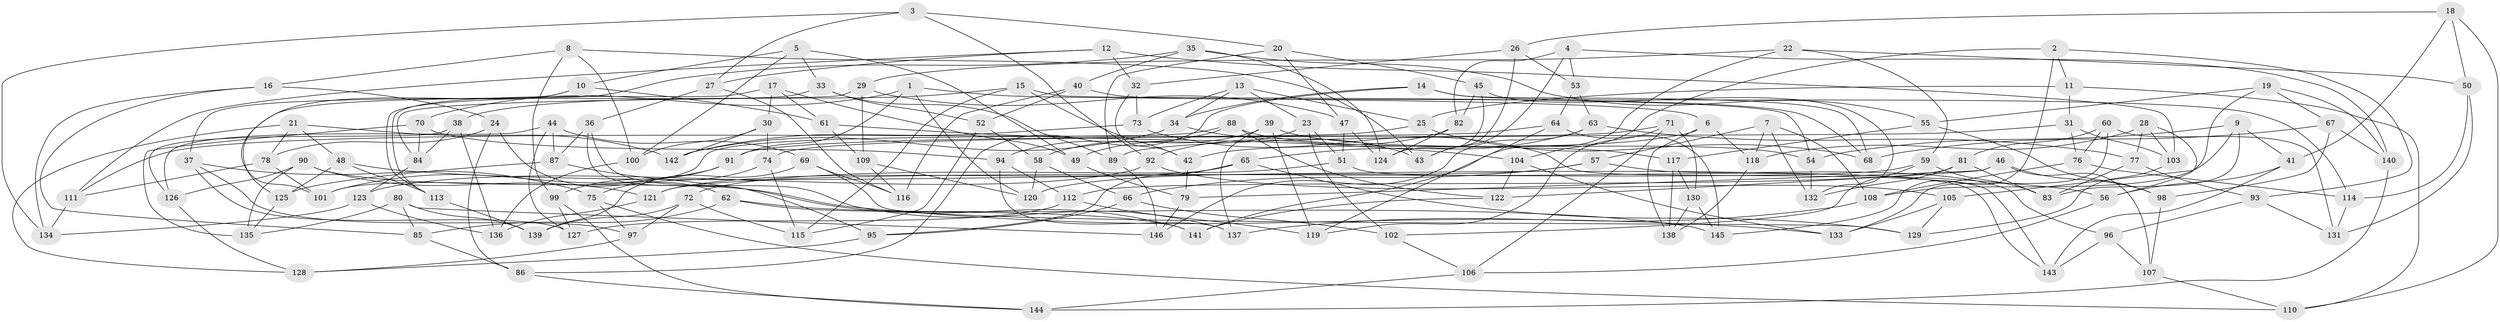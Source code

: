 // Generated by graph-tools (version 1.1) at 2025/11/02/27/25 16:11:46]
// undirected, 146 vertices, 292 edges
graph export_dot {
graph [start="1"]
  node [color=gray90,style=filled];
  1;
  2;
  3;
  4;
  5;
  6;
  7;
  8;
  9;
  10;
  11;
  12;
  13;
  14;
  15;
  16;
  17;
  18;
  19;
  20;
  21;
  22;
  23;
  24;
  25;
  26;
  27;
  28;
  29;
  30;
  31;
  32;
  33;
  34;
  35;
  36;
  37;
  38;
  39;
  40;
  41;
  42;
  43;
  44;
  45;
  46;
  47;
  48;
  49;
  50;
  51;
  52;
  53;
  54;
  55;
  56;
  57;
  58;
  59;
  60;
  61;
  62;
  63;
  64;
  65;
  66;
  67;
  68;
  69;
  70;
  71;
  72;
  73;
  74;
  75;
  76;
  77;
  78;
  79;
  80;
  81;
  82;
  83;
  84;
  85;
  86;
  87;
  88;
  89;
  90;
  91;
  92;
  93;
  94;
  95;
  96;
  97;
  98;
  99;
  100;
  101;
  102;
  103;
  104;
  105;
  106;
  107;
  108;
  109;
  110;
  111;
  112;
  113;
  114;
  115;
  116;
  117;
  118;
  119;
  120;
  121;
  122;
  123;
  124;
  125;
  126;
  127;
  128;
  129;
  130;
  131;
  132;
  133;
  134;
  135;
  136;
  137;
  138;
  139;
  140;
  141;
  142;
  143;
  144;
  145;
  146;
  1 -- 120;
  1 -- 6;
  1 -- 91;
  1 -- 70;
  2 -- 11;
  2 -- 93;
  2 -- 145;
  2 -- 104;
  3 -- 20;
  3 -- 27;
  3 -- 134;
  3 -- 92;
  4 -- 43;
  4 -- 82;
  4 -- 140;
  4 -- 53;
  5 -- 100;
  5 -- 33;
  5 -- 49;
  5 -- 10;
  6 -- 42;
  6 -- 138;
  6 -- 118;
  7 -- 132;
  7 -- 57;
  7 -- 108;
  7 -- 118;
  8 -- 100;
  8 -- 99;
  8 -- 43;
  8 -- 16;
  9 -- 83;
  9 -- 108;
  9 -- 41;
  9 -- 54;
  10 -- 101;
  10 -- 61;
  10 -- 37;
  11 -- 31;
  11 -- 25;
  11 -- 110;
  12 -- 27;
  12 -- 32;
  12 -- 103;
  12 -- 111;
  13 -- 34;
  13 -- 25;
  13 -- 73;
  13 -- 23;
  14 -- 86;
  14 -- 114;
  14 -- 34;
  14 -- 68;
  15 -- 42;
  15 -- 54;
  15 -- 115;
  15 -- 38;
  16 -- 85;
  16 -- 134;
  16 -- 24;
  17 -- 30;
  17 -- 113;
  17 -- 49;
  17 -- 61;
  18 -- 110;
  18 -- 26;
  18 -- 41;
  18 -- 50;
  19 -- 140;
  19 -- 67;
  19 -- 55;
  19 -- 105;
  20 -- 89;
  20 -- 45;
  20 -- 47;
  21 -- 128;
  21 -- 48;
  21 -- 142;
  21 -- 78;
  22 -- 50;
  22 -- 141;
  22 -- 29;
  22 -- 59;
  23 -- 51;
  23 -- 49;
  23 -- 102;
  24 -- 62;
  24 -- 78;
  24 -- 86;
  25 -- 111;
  25 -- 68;
  26 -- 32;
  26 -- 53;
  26 -- 43;
  27 -- 116;
  27 -- 36;
  28 -- 56;
  28 -- 77;
  28 -- 103;
  28 -- 118;
  29 -- 84;
  29 -- 109;
  29 -- 47;
  30 -- 100;
  30 -- 74;
  30 -- 142;
  31 -- 89;
  31 -- 76;
  31 -- 103;
  32 -- 73;
  32 -- 42;
  33 -- 89;
  33 -- 52;
  33 -- 125;
  34 -- 43;
  34 -- 142;
  35 -- 124;
  35 -- 40;
  35 -- 55;
  35 -- 113;
  36 -- 137;
  36 -- 87;
  36 -- 95;
  37 -- 127;
  37 -- 97;
  37 -- 75;
  38 -- 84;
  38 -- 136;
  38 -- 126;
  39 -- 54;
  39 -- 137;
  39 -- 119;
  39 -- 58;
  40 -- 52;
  40 -- 116;
  40 -- 68;
  41 -- 143;
  41 -- 56;
  42 -- 79;
  44 -- 127;
  44 -- 69;
  44 -- 87;
  44 -- 126;
  45 -- 132;
  45 -- 124;
  45 -- 82;
  46 -- 107;
  46 -- 79;
  46 -- 122;
  46 -- 98;
  47 -- 51;
  47 -- 124;
  48 -- 113;
  48 -- 56;
  48 -- 125;
  49 -- 79;
  50 -- 131;
  50 -- 114;
  51 -- 143;
  51 -- 72;
  52 -- 115;
  52 -- 58;
  53 -- 64;
  53 -- 63;
  54 -- 132;
  55 -- 117;
  55 -- 98;
  56 -- 106;
  57 -- 120;
  57 -- 66;
  57 -- 96;
  58 -- 66;
  58 -- 120;
  59 -- 121;
  59 -- 102;
  59 -- 83;
  60 -- 76;
  60 -- 81;
  60 -- 133;
  60 -- 131;
  61 -- 104;
  61 -- 109;
  62 -- 85;
  62 -- 145;
  62 -- 141;
  63 -- 146;
  63 -- 77;
  63 -- 65;
  64 -- 145;
  64 -- 74;
  64 -- 119;
  65 -- 129;
  65 -- 121;
  65 -- 95;
  66 -- 95;
  66 -- 102;
  67 -- 140;
  67 -- 68;
  67 -- 98;
  69 -- 116;
  69 -- 129;
  69 -- 139;
  70 -- 84;
  70 -- 135;
  70 -- 94;
  71 -- 130;
  71 -- 119;
  71 -- 106;
  71 -- 91;
  72 -- 97;
  72 -- 115;
  72 -- 139;
  73 -- 143;
  73 -- 142;
  74 -- 115;
  74 -- 75;
  75 -- 97;
  75 -- 110;
  76 -- 108;
  76 -- 114;
  77 -- 83;
  77 -- 93;
  78 -- 111;
  78 -- 101;
  79 -- 146;
  80 -- 146;
  80 -- 139;
  80 -- 135;
  80 -- 85;
  81 -- 112;
  81 -- 83;
  81 -- 132;
  82 -- 92;
  82 -- 124;
  84 -- 123;
  85 -- 86;
  86 -- 144;
  87 -- 141;
  87 -- 125;
  88 -- 94;
  88 -- 101;
  88 -- 117;
  88 -- 122;
  89 -- 146;
  90 -- 135;
  90 -- 133;
  90 -- 121;
  90 -- 126;
  91 -- 101;
  91 -- 99;
  92 -- 105;
  92 -- 123;
  93 -- 131;
  93 -- 96;
  94 -- 112;
  94 -- 137;
  95 -- 128;
  96 -- 107;
  96 -- 143;
  97 -- 128;
  98 -- 107;
  99 -- 144;
  99 -- 127;
  100 -- 136;
  102 -- 106;
  103 -- 129;
  104 -- 133;
  104 -- 122;
  105 -- 129;
  105 -- 133;
  106 -- 144;
  107 -- 110;
  108 -- 137;
  109 -- 116;
  109 -- 120;
  111 -- 134;
  112 -- 127;
  112 -- 119;
  113 -- 139;
  114 -- 131;
  117 -- 130;
  117 -- 138;
  118 -- 138;
  121 -- 136;
  122 -- 141;
  123 -- 134;
  123 -- 136;
  125 -- 135;
  126 -- 128;
  130 -- 138;
  130 -- 145;
  140 -- 144;
}
